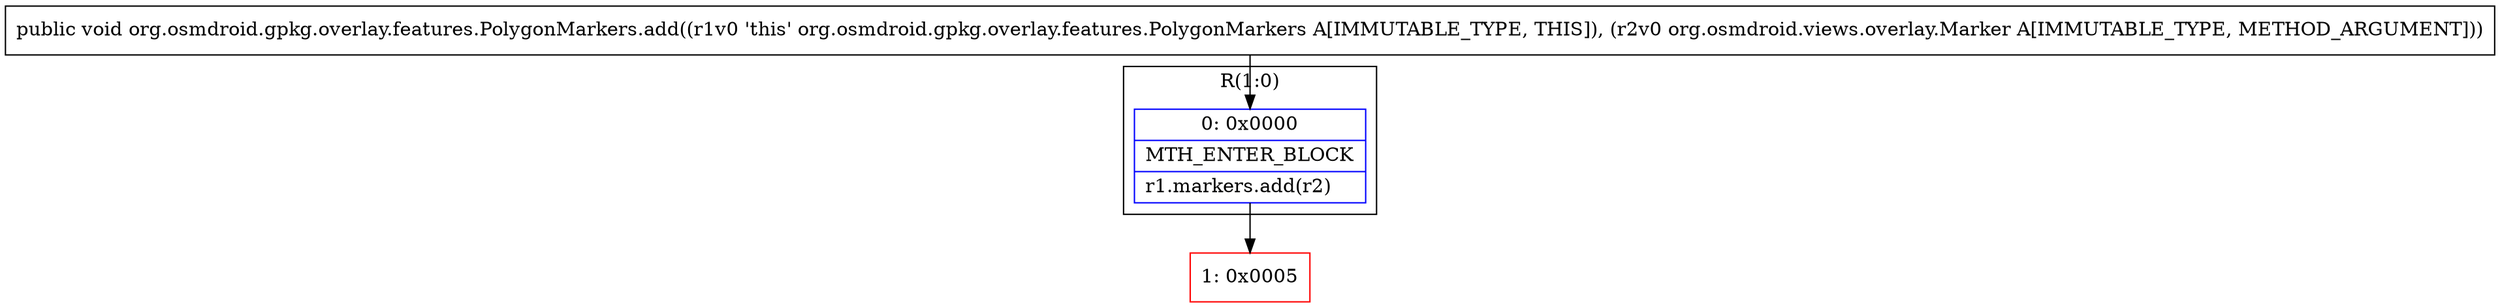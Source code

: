 digraph "CFG fororg.osmdroid.gpkg.overlay.features.PolygonMarkers.add(Lorg\/osmdroid\/views\/overlay\/Marker;)V" {
subgraph cluster_Region_2062370215 {
label = "R(1:0)";
node [shape=record,color=blue];
Node_0 [shape=record,label="{0\:\ 0x0000|MTH_ENTER_BLOCK\l|r1.markers.add(r2)\l}"];
}
Node_1 [shape=record,color=red,label="{1\:\ 0x0005}"];
MethodNode[shape=record,label="{public void org.osmdroid.gpkg.overlay.features.PolygonMarkers.add((r1v0 'this' org.osmdroid.gpkg.overlay.features.PolygonMarkers A[IMMUTABLE_TYPE, THIS]), (r2v0 org.osmdroid.views.overlay.Marker A[IMMUTABLE_TYPE, METHOD_ARGUMENT])) }"];
MethodNode -> Node_0;
Node_0 -> Node_1;
}

